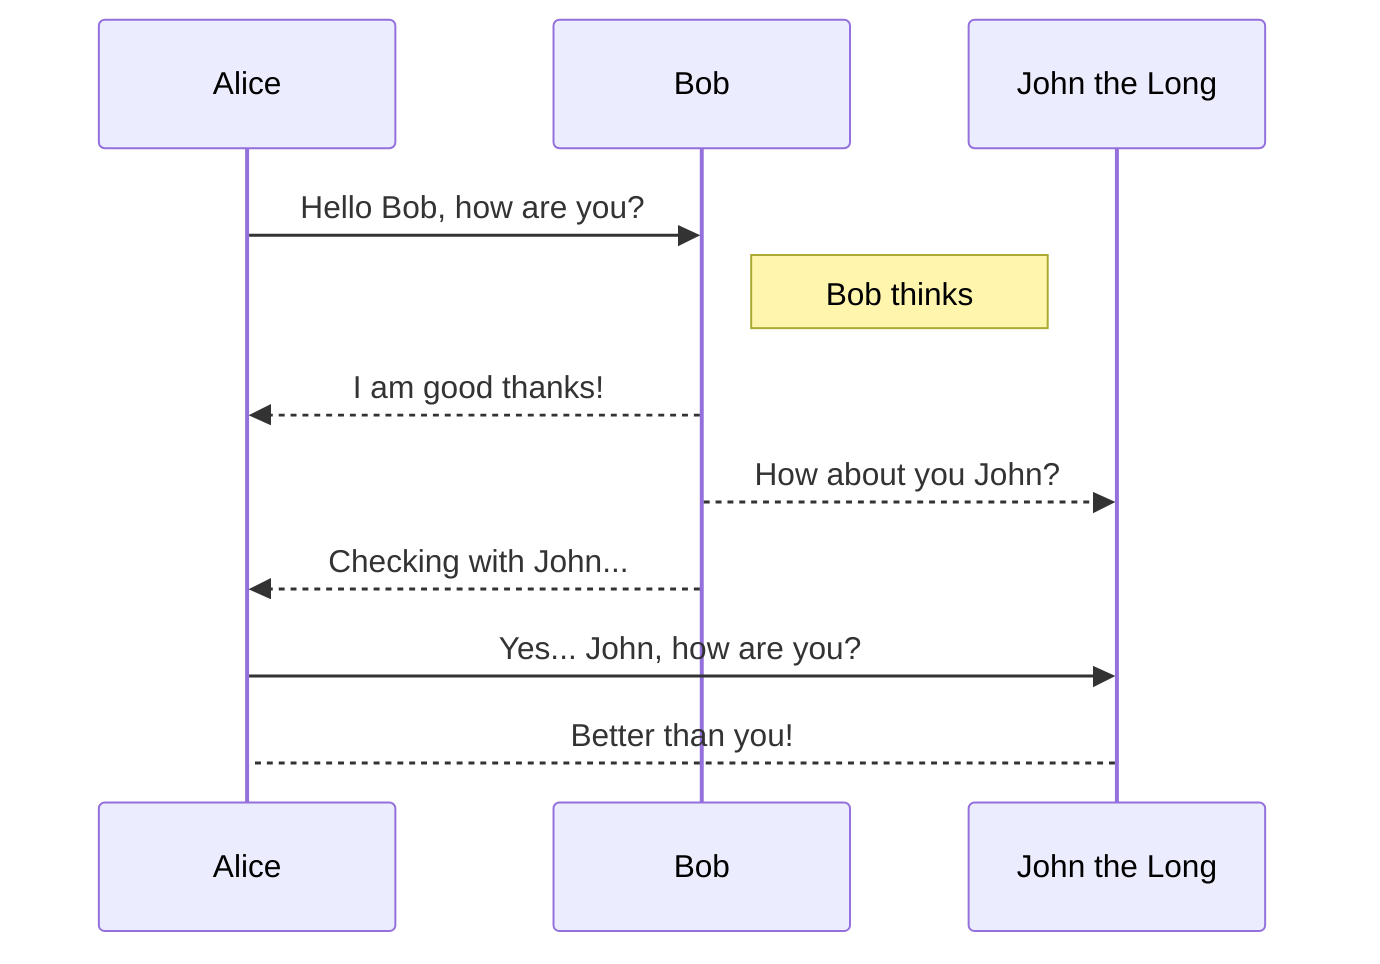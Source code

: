 sequenceDiagram
  Alice->>Bob: Hello Bob, how are you?
  Note right of Bob: Bob thinks
  Bob-->>Alice: I am good thanks!
  Bob-->>John the Long: How about you John?
  Bob-->>Alice: Checking with John...
  Alice->>John the Long: Yes... John, how are you?
  John the Long-->Alice: Better than you!
